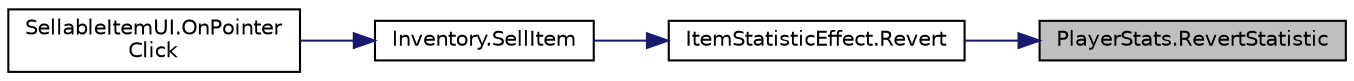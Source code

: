 digraph "PlayerStats.RevertStatistic"
{
 // INTERACTIVE_SVG=YES
 // LATEX_PDF_SIZE
  edge [fontname="Helvetica",fontsize="10",labelfontname="Helvetica",labelfontsize="10"];
  node [fontname="Helvetica",fontsize="10",shape=record];
  rankdir="RL";
  Node1 [label="PlayerStats.RevertStatistic",height=0.2,width=0.4,color="black", fillcolor="grey75", style="filled", fontcolor="black",tooltip=" "];
  Node1 -> Node2 [dir="back",color="midnightblue",fontsize="10",style="solid",fontname="Helvetica"];
  Node2 [label="ItemStatisticEffect.Revert",height=0.2,width=0.4,color="black", fillcolor="white", style="filled",URL="$class_item_statistic_effect.html#a7e60cf01d0ee7f4b00fe817a36a7b2b4",tooltip=" "];
  Node2 -> Node3 [dir="back",color="midnightblue",fontsize="10",style="solid",fontname="Helvetica"];
  Node3 [label="Inventory.SellItem",height=0.2,width=0.4,color="black", fillcolor="white", style="filled",URL="$class_inventory.html#af1e7ae193e520340f457705d73e27607",tooltip=" "];
  Node3 -> Node4 [dir="back",color="midnightblue",fontsize="10",style="solid",fontname="Helvetica"];
  Node4 [label="SellableItemUI.OnPointer\lClick",height=0.2,width=0.4,color="black", fillcolor="white", style="filled",URL="$class_sellable_item_u_i.html#acf95fddf5bd754193101c046807a195c",tooltip=" "];
}
